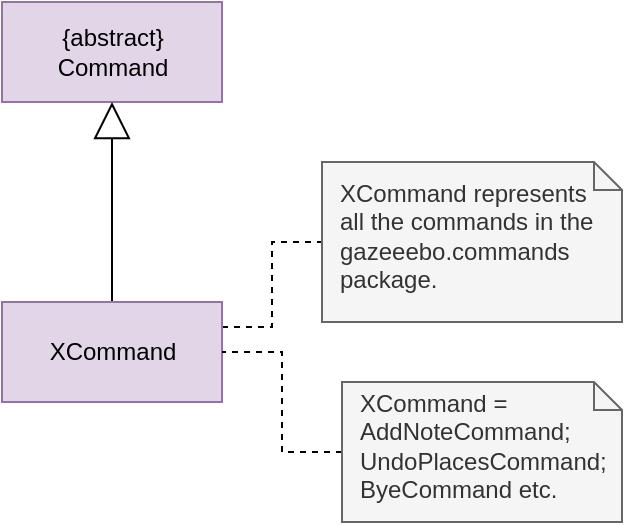 <mxfile version="12.2.2" pages="1"><diagram id="AWIb3uUY5iBN_x9ZYc9O" name="Page-1"><mxGraphModel grid="1" shadow="0" math="0" pageHeight="1169" pageWidth="827" pageScale="1" page="1" fold="1" arrows="1" connect="1" tooltips="1" guides="1" gridSize="10" dy="452" dx="768"><root><mxCell id="0"/><mxCell id="1" parent="0"/><mxCell id="VocxYBCk3DfqQbaQLpHR-1" value="{abstract}&lt;br&gt;Command" parent="1" vertex="1" style="html=1;fillColor=#e1d5e7;strokeColor=#9673a6;"><mxGeometry as="geometry" width="110" height="50" x="330" y="110"/></mxCell><mxCell id="VocxYBCk3DfqQbaQLpHR-2" value="&amp;nbsp;" parent="1" style="endArrow=block;endSize=16;endFill=0;html=1;entryX=0.5;entryY=1;entryDx=0;entryDy=0;" edge="1" target="VocxYBCk3DfqQbaQLpHR-1"><mxGeometry as="geometry" width="160" x="0.125" y="-30" relative="1"><mxPoint as="sourcePoint" x="385" y="260"/><mxPoint as="targetPoint" x="490" y="180"/><mxPoint as="offset"/></mxGeometry></mxCell><mxCell id="VocxYBCk3DfqQbaQLpHR-11" parent="1" style="edgeStyle=orthogonalEdgeStyle;rounded=0;orthogonalLoop=1;jettySize=auto;html=1;exitX=1;exitY=0.25;exitDx=0;exitDy=0;entryX=0;entryY=0.5;entryDx=0;entryDy=0;entryPerimeter=0;dashed=1;startArrow=none;startFill=0;endArrow=none;endFill=0;" edge="1" target="VocxYBCk3DfqQbaQLpHR-8" source="VocxYBCk3DfqQbaQLpHR-3"><mxGeometry as="geometry" relative="1"/></mxCell><mxCell id="VocxYBCk3DfqQbaQLpHR-3" value="XCommand" parent="1" vertex="1" style="html=1;fillColor=#e1d5e7;strokeColor=#9673a6;"><mxGeometry as="geometry" width="110" height="50" x="330" y="260"/></mxCell><mxCell id="VocxYBCk3DfqQbaQLpHR-7" value="" parent="1" style="edgeStyle=orthogonalEdgeStyle;rounded=0;orthogonalLoop=1;jettySize=auto;html=1;dashed=1;startArrow=none;startFill=0;endArrow=none;endFill=0;" edge="1" target="VocxYBCk3DfqQbaQLpHR-3" source="VocxYBCk3DfqQbaQLpHR-4"><mxGeometry as="geometry" relative="1"/></mxCell><mxCell id="VocxYBCk3DfqQbaQLpHR-4" value="XCommand = AddNoteCommand; UndoPlacesCommand; ByeCommand etc." parent="1" vertex="1" style="shape=note;whiteSpace=wrap;html=1;size=14;verticalAlign=middle;align=left;spacingTop=-6;spacingLeft=7;fillColor=#f5f5f5;strokeColor=#666666;fontColor=#333333;"><mxGeometry as="geometry" width="140" height="70" x="500" y="300"/></mxCell><mxCell id="VocxYBCk3DfqQbaQLpHR-8" value="XCommand represents all the commands in the gazeeebo.commands package." parent="1" vertex="1" style="shape=note;whiteSpace=wrap;html=1;size=14;verticalAlign=middle;align=left;spacingTop=-6;spacingLeft=7;spacingRight=7;fillColor=#f5f5f5;strokeColor=#666666;fontColor=#333333;"><mxGeometry as="geometry" width="150" height="80" x="490" y="190"/></mxCell></root></mxGraphModel></diagram></mxfile>